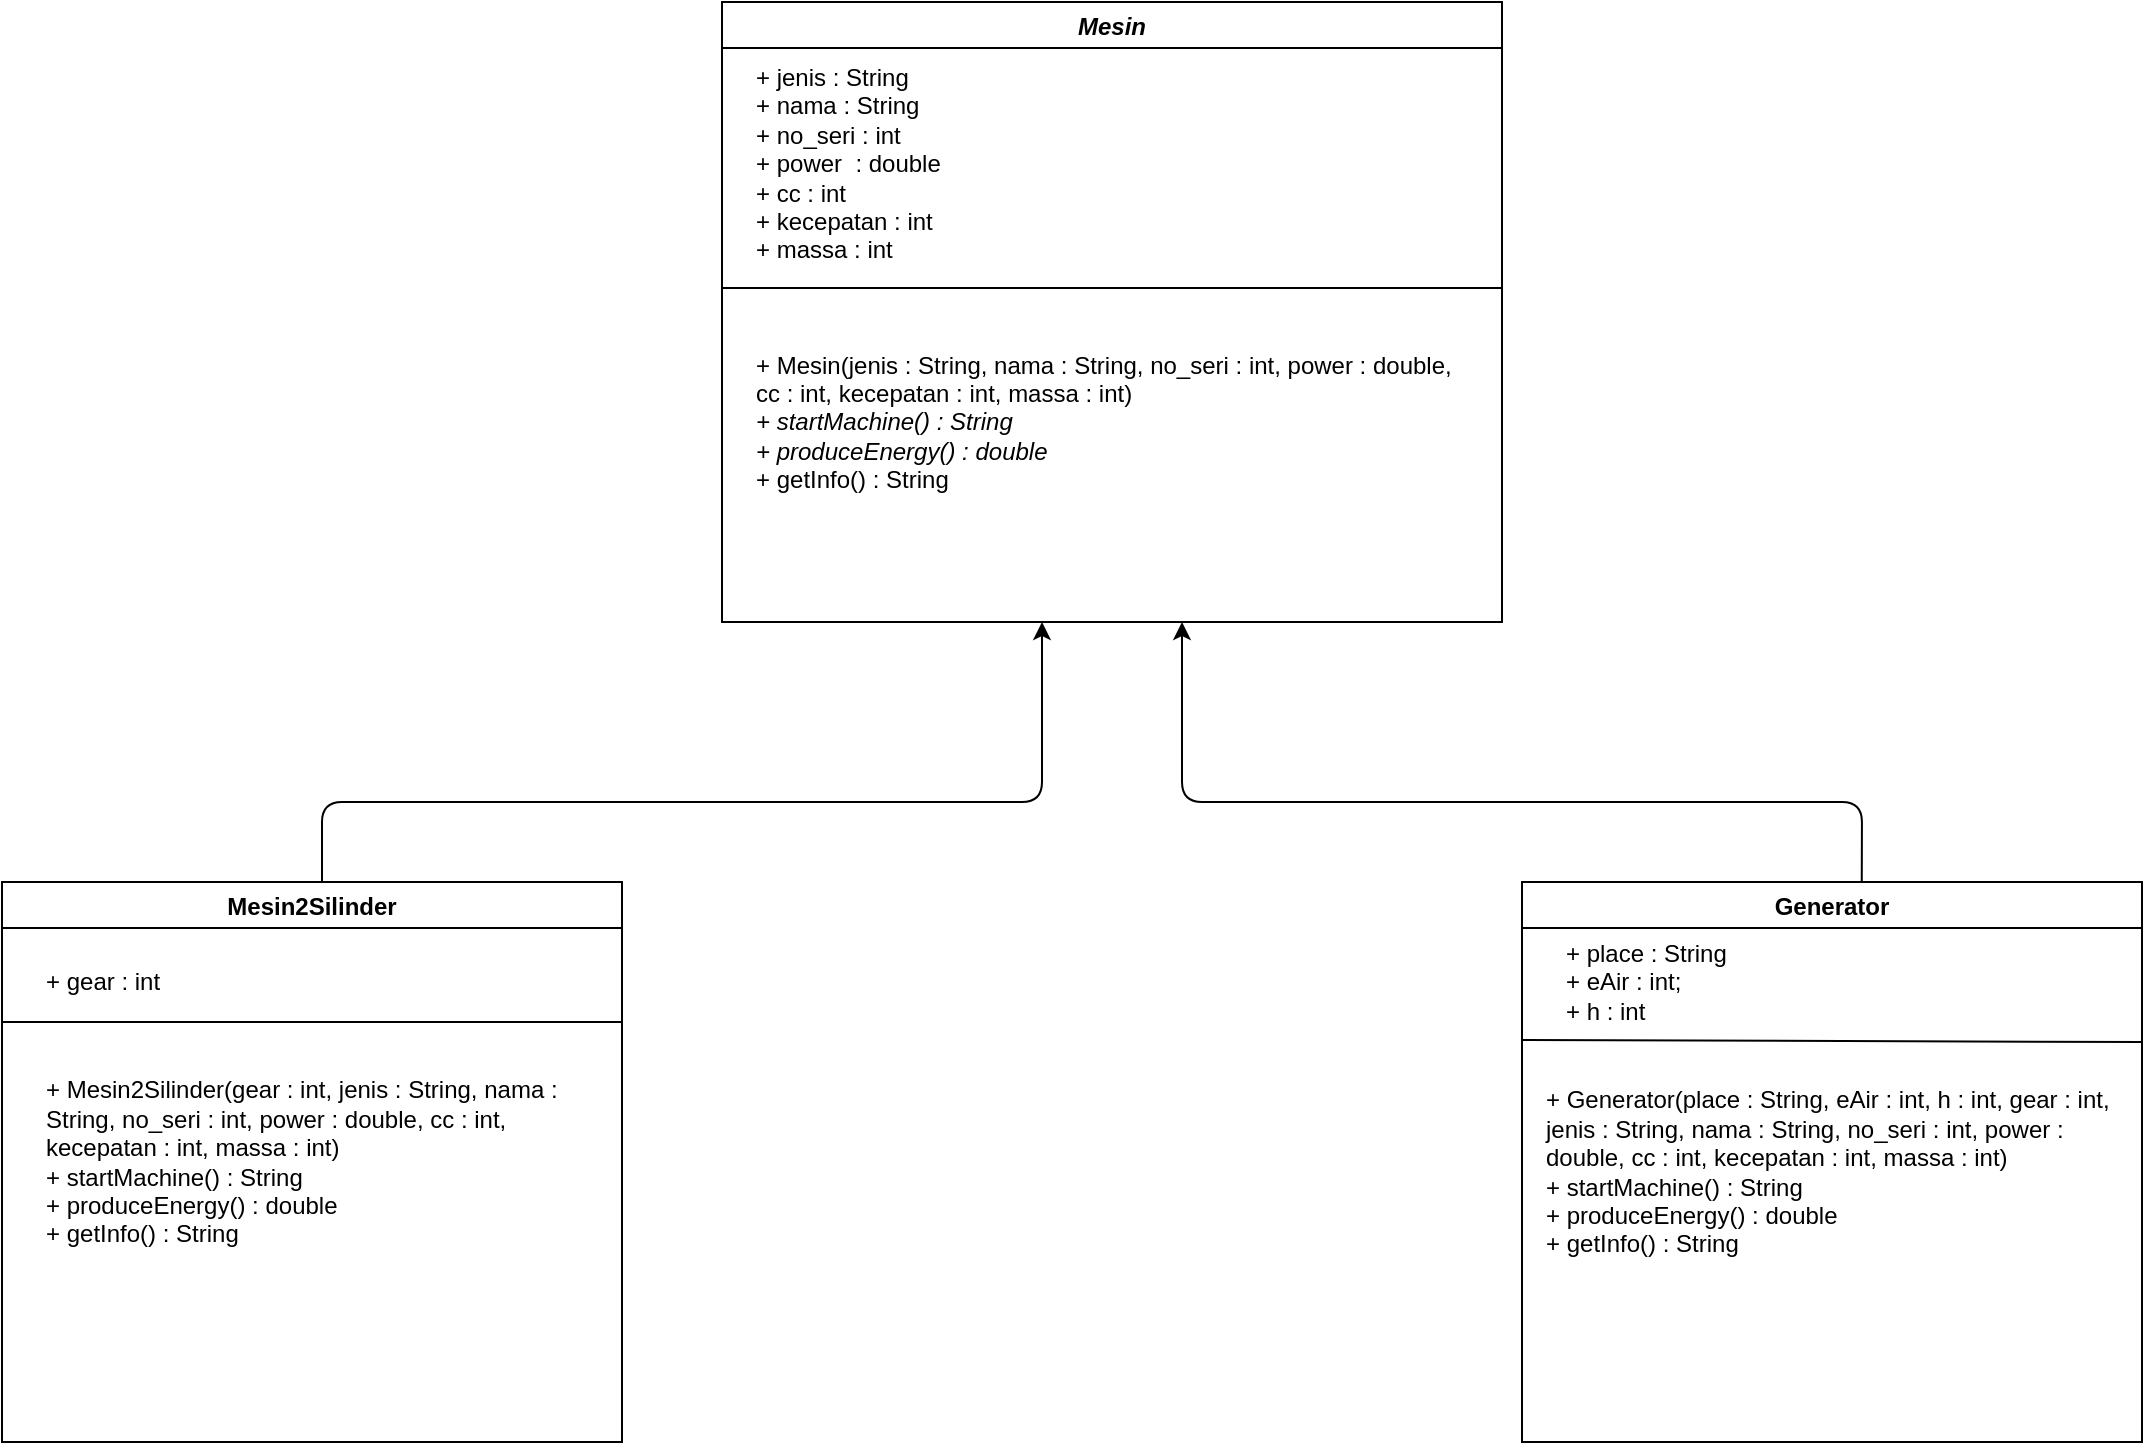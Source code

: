 <mxfile>
    <diagram id="TVDzuod77OGJzW5KqXro" name="Page-1">
        <mxGraphModel dx="1649" dy="938" grid="1" gridSize="10" guides="1" tooltips="1" connect="1" arrows="1" fold="1" page="1" pageScale="1" pageWidth="1169" pageHeight="827" math="0" shadow="0">
            <root>
                <mxCell id="0"/>
                <mxCell id="1" parent="0"/>
                <mxCell id="2" value="Mesin" style="swimlane;fontStyle=3" parent="1" vertex="1">
                    <mxGeometry x="440" y="40" width="390" height="310" as="geometry"/>
                </mxCell>
                <mxCell id="4" value="+ Mesin(jenis : String, nama : String, no_seri : int, power : double, cc : int, kecepatan : int, massa : int)&lt;br&gt;&lt;i&gt;+ startMachine() : String&lt;/i&gt;&lt;br&gt;&lt;i&gt;+ produceEnergy() : double&lt;/i&gt;&lt;br&gt;+ getInfo() : String" style="text;html=1;strokeColor=none;fillColor=none;align=left;verticalAlign=middle;whiteSpace=wrap;rounded=0;" parent="2" vertex="1">
                    <mxGeometry x="15" y="150" width="355" height="120" as="geometry"/>
                </mxCell>
                <mxCell id="5" value="&lt;div&gt;&lt;div&gt;+ jenis : String&lt;/div&gt;&lt;div&gt;+ nama : String&lt;/div&gt;&lt;div&gt;+ no_seri : int&lt;/div&gt;&lt;div&gt;+ power&amp;nbsp; : double&lt;/div&gt;&lt;div&gt;+ cc : int&lt;/div&gt;&lt;div&gt;+ kecepatan : int&lt;/div&gt;&lt;div&gt;+ massa : int&lt;/div&gt;&lt;div&gt;&lt;br&gt;&lt;/div&gt;&lt;/div&gt;" style="text;html=1;strokeColor=none;fillColor=none;align=left;verticalAlign=middle;whiteSpace=wrap;rounded=0;" parent="2" vertex="1">
                    <mxGeometry x="15" y="33" width="185" height="110" as="geometry"/>
                </mxCell>
                <mxCell id="3" value="" style="endArrow=none;html=1;" parent="2" edge="1">
                    <mxGeometry width="50" height="50" relative="1" as="geometry">
                        <mxPoint y="143" as="sourcePoint"/>
                        <mxPoint x="390" y="143" as="targetPoint"/>
                    </mxGeometry>
                </mxCell>
                <mxCell id="6" value="Mesin2Silinder" style="swimlane;fontStyle=1;startSize=23;" parent="1" vertex="1">
                    <mxGeometry x="80" y="480" width="310" height="280" as="geometry"/>
                </mxCell>
                <mxCell id="7" value="&lt;div style=&quot;text-align: left&quot;&gt;&lt;br&gt;&lt;/div&gt;" style="text;html=1;strokeColor=none;fillColor=none;align=center;verticalAlign=middle;whiteSpace=wrap;rounded=0;" parent="6" vertex="1">
                    <mxGeometry x="10" y="30" width="140" height="65" as="geometry"/>
                </mxCell>
                <mxCell id="8" value="+ gear : int" style="text;html=1;strokeColor=none;fillColor=none;align=left;verticalAlign=middle;whiteSpace=wrap;rounded=0;" parent="6" vertex="1">
                    <mxGeometry x="20" y="30" width="170" height="40" as="geometry"/>
                </mxCell>
                <mxCell id="9" value="" style="endArrow=none;html=1;exitX=0;exitY=0.5;exitDx=0;exitDy=0;entryX=1;entryY=0.25;entryDx=0;entryDy=0;" parent="6" edge="1" target="6">
                    <mxGeometry width="50" height="50" relative="1" as="geometry">
                        <mxPoint y="70" as="sourcePoint"/>
                        <mxPoint x="260" y="70" as="targetPoint"/>
                    </mxGeometry>
                </mxCell>
                <mxCell id="19" value="+ Mesin2Silinder(gear : int, jenis : String, nama : String, no_seri : int, power : double, cc : int, kecepatan : int, massa : int)&lt;br&gt;+ startMachine() : String&lt;br&gt;+ produceEnergy() : double&lt;br&gt;+ getInfo() : String&lt;br&gt;" style="text;html=1;strokeColor=none;fillColor=none;align=left;verticalAlign=middle;whiteSpace=wrap;rounded=0;" parent="6" vertex="1">
                    <mxGeometry x="20" y="80" width="280" height="120" as="geometry"/>
                </mxCell>
                <mxCell id="11" value="Generator" style="swimlane;fontStyle=1;startSize=23;" parent="1" vertex="1">
                    <mxGeometry x="840" y="480" width="310" height="280" as="geometry"/>
                </mxCell>
                <mxCell id="12" value="&lt;div style=&quot;text-align: left&quot;&gt;&lt;br&gt;&lt;/div&gt;" style="text;html=1;strokeColor=none;fillColor=none;align=center;verticalAlign=middle;whiteSpace=wrap;rounded=0;" parent="11" vertex="1">
                    <mxGeometry x="10" y="30" width="140" height="65" as="geometry"/>
                </mxCell>
                <mxCell id="13" value="+ place : String&lt;br&gt;+ eAir : int;&lt;br&gt;+ h : int" style="text;html=1;strokeColor=none;fillColor=none;align=left;verticalAlign=middle;whiteSpace=wrap;rounded=0;" parent="11" vertex="1">
                    <mxGeometry x="20" y="30" width="170" height="40" as="geometry"/>
                </mxCell>
                <mxCell id="16" value="" style="endArrow=none;html=1;exitX=0;exitY=0.5;exitDx=0;exitDy=0;" parent="11" edge="1">
                    <mxGeometry width="50" height="50" relative="1" as="geometry">
                        <mxPoint y="79" as="sourcePoint"/>
                        <mxPoint x="310" y="80" as="targetPoint"/>
                    </mxGeometry>
                </mxCell>
                <mxCell id="20" value="+ Generator(place : String, eAir : int, h : int, gear : int, jenis : String, nama : String, no_seri : int, power : double, cc : int, kecepatan : int, massa : int)&lt;br&gt;+ startMachine() : String&lt;br&gt;+ produceEnergy() : double&lt;br&gt;+ getInfo() : String" style="text;html=1;strokeColor=none;fillColor=none;align=left;verticalAlign=middle;whiteSpace=wrap;rounded=0;" parent="11" vertex="1">
                    <mxGeometry x="10" y="95" width="290" height="100" as="geometry"/>
                </mxCell>
                <mxCell id="28" value="" style="endArrow=classic;html=1;" edge="1" parent="1">
                    <mxGeometry width="50" height="50" relative="1" as="geometry">
                        <mxPoint x="240" y="480" as="sourcePoint"/>
                        <mxPoint x="600" y="350" as="targetPoint"/>
                        <Array as="points">
                            <mxPoint x="240" y="440"/>
                            <mxPoint x="600" y="440"/>
                        </Array>
                    </mxGeometry>
                </mxCell>
                <mxCell id="29" value="" style="endArrow=classic;html=1;exitX=0.548;exitY=0;exitDx=0;exitDy=0;exitPerimeter=0;" edge="1" parent="1" source="11">
                    <mxGeometry width="50" height="50" relative="1" as="geometry">
                        <mxPoint x="630" y="540" as="sourcePoint"/>
                        <mxPoint x="670" y="350" as="targetPoint"/>
                        <Array as="points">
                            <mxPoint x="1010" y="440"/>
                            <mxPoint x="670" y="440"/>
                        </Array>
                    </mxGeometry>
                </mxCell>
            </root>
        </mxGraphModel>
    </diagram>
</mxfile>